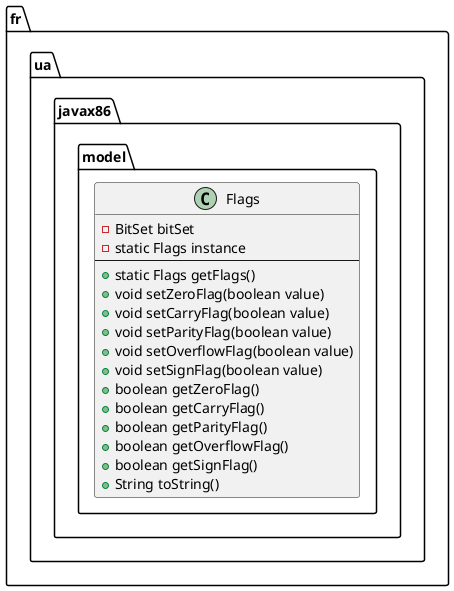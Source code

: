 @startuml
package "fr.ua.javax86.model" {
    class Flags {
        - BitSet bitSet
        - static Flags instance
        --
        + static Flags getFlags()
        + void setZeroFlag(boolean value)
        + void setCarryFlag(boolean value)
        + void setParityFlag(boolean value)
        + void setOverflowFlag(boolean value)
        + void setSignFlag(boolean value)
        + boolean getZeroFlag()
        + boolean getCarryFlag()
        + boolean getParityFlag()
        + boolean getOverflowFlag()
        + boolean getSignFlag()
        + String toString()
    }
}
@enduml
